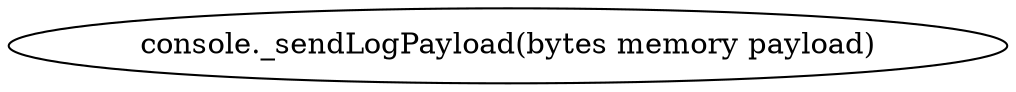 digraph "" {
	graph [bb="0,0,413.08,36"];
	node [label="\N"];
	"console._sendLogPayload(bytes memory payload)"	 [height=0.5,
		pos="206.54,18",
		width=5.7372];
}
digraph "" {
	graph [bb="0,0,413.08,36"];
	node [label="\N"];
	"console._sendLogPayload(bytes memory payload)"	 [height=0.5,
		pos="206.54,18",
		width=5.7372];
}
